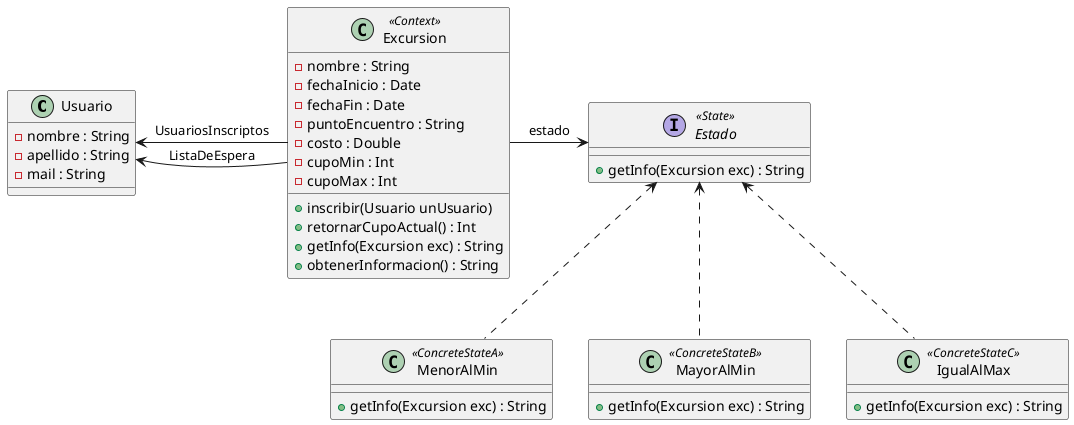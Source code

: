 @startuml Ejercicio6

Usuario <- Excursion : UsuariosInscriptos 
Usuario <- Excursion : ListaDeEspera
Excursion -> Estado : estado
Estado <.. MenorAlMin
Estado <.. MayorAlMin
Estado <.. IgualAlMax

class Excursion <<Context>> {
    -nombre : String
    -fechaInicio : Date 
    -fechaFin : Date 
    -puntoEncuentro : String 
    -costo : Double 
    -cupoMin : Int 
    -cupoMax : Int 
    +inscribir(Usuario unUsuario)
    +retornarCupoActual() : Int
    +getInfo(Excursion exc) : String 
    +obtenerInformacion() : String
}

class Usuario {
    -nombre : String 
    -apellido : String 
    -mail : String 

}

interface Estado <<State>> {
    +getInfo(Excursion exc) : String
}

class MenorAlMin <<ConcreteStateA>> {
    +getInfo(Excursion exc) : String
}

class MayorAlMin <<ConcreteStateB>> {
    +getInfo(Excursion exc) : String
}

class IgualAlMax <<ConcreteStateC>> {
    +getInfo(Excursion exc) : String
}

@enduml